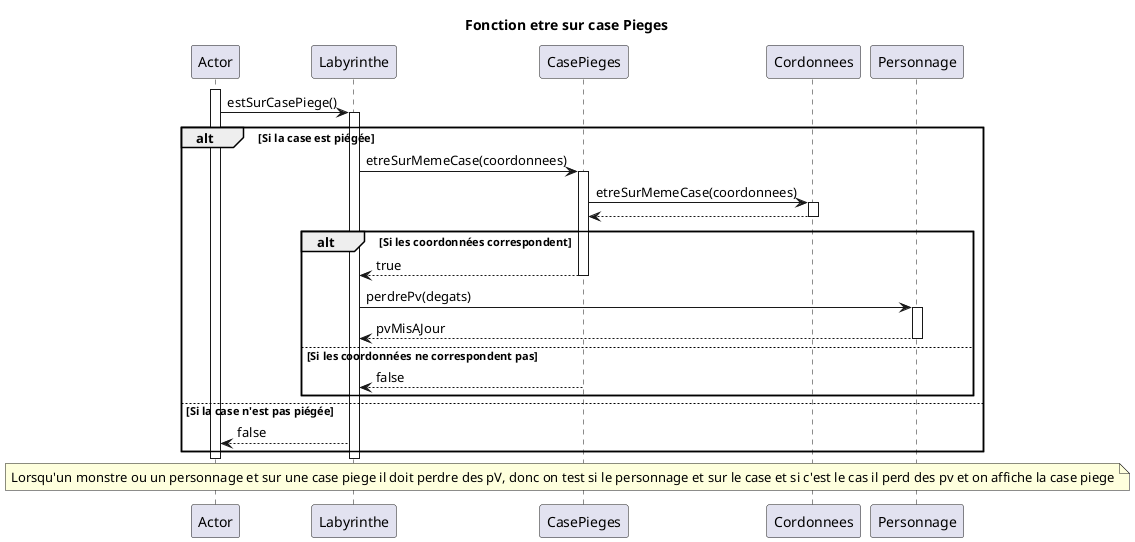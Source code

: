 @startuml
participant Actor
participant Labyrinthe
participant CasePieges
participant Cordonnees
participant Personnage
title : Fonction etre sur case Pieges
activate Actor
Actor -> Labyrinthe : estSurCasePiege()
activate Labyrinthe
alt Si la case est piégée
    Labyrinthe -> CasePieges : etreSurMemeCase(coordonnees)
    activate CasePieges
    CasePieges -> Cordonnees : etreSurMemeCase(coordonnees)
    activate Cordonnees
    Cordonnees --> CasePieges
    deactivate Cordonnees
    alt Si les coordonnées correspondent
        CasePieges --> Labyrinthe : true
        deactivate CasePieges
        Labyrinthe -> Personnage : perdrePv(degats)
        activate Personnage
        Personnage --> Labyrinthe : pvMisAJour
        deactivate Personnage
    else Si les coordonnées ne correspondent pas
        CasePieges --> Labyrinthe : false
        deactivate CasePieges
    end
else Si la case n'est pas piégée
    Labyrinthe --> Actor : false
end
deactivate Labyrinthe
deactivate Actor
note across
Lorsqu'un monstre ou un personnage et sur une case piege il doit perdre des pV, donc on test si le personnage et sur le case et si c'est le cas il perd des pv et on affiche la case piege
end note
@enduml
